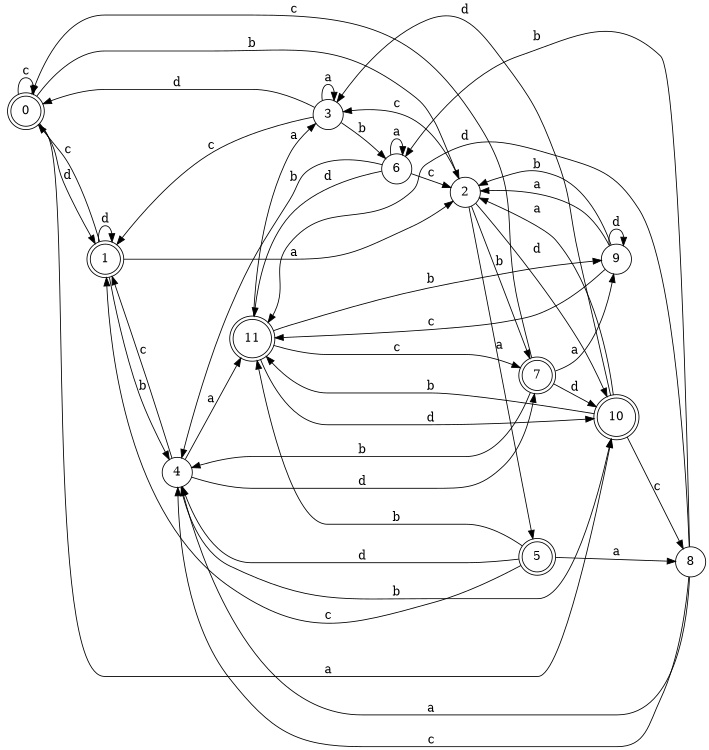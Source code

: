 digraph n10_2 {
__start0 [label="" shape="none"];

rankdir=LR;
size="8,5";

s0 [style="rounded,filled", color="black", fillcolor="white" shape="doublecircle", label="0"];
s1 [style="rounded,filled", color="black", fillcolor="white" shape="doublecircle", label="1"];
s2 [style="filled", color="black", fillcolor="white" shape="circle", label="2"];
s3 [style="filled", color="black", fillcolor="white" shape="circle", label="3"];
s4 [style="filled", color="black", fillcolor="white" shape="circle", label="4"];
s5 [style="rounded,filled", color="black", fillcolor="white" shape="doublecircle", label="5"];
s6 [style="filled", color="black", fillcolor="white" shape="circle", label="6"];
s7 [style="rounded,filled", color="black", fillcolor="white" shape="doublecircle", label="7"];
s8 [style="filled", color="black", fillcolor="white" shape="circle", label="8"];
s9 [style="filled", color="black", fillcolor="white" shape="circle", label="9"];
s10 [style="rounded,filled", color="black", fillcolor="white" shape="doublecircle", label="10"];
s11 [style="rounded,filled", color="black", fillcolor="white" shape="doublecircle", label="11"];
s0 -> s10 [label="a"];
s0 -> s2 [label="b"];
s0 -> s0 [label="c"];
s0 -> s1 [label="d"];
s1 -> s2 [label="a"];
s1 -> s4 [label="b"];
s1 -> s0 [label="c"];
s1 -> s1 [label="d"];
s2 -> s5 [label="a"];
s2 -> s7 [label="b"];
s2 -> s3 [label="c"];
s2 -> s10 [label="d"];
s3 -> s3 [label="a"];
s3 -> s6 [label="b"];
s3 -> s1 [label="c"];
s3 -> s0 [label="d"];
s4 -> s11 [label="a"];
s4 -> s10 [label="b"];
s4 -> s1 [label="c"];
s4 -> s7 [label="d"];
s5 -> s8 [label="a"];
s5 -> s11 [label="b"];
s5 -> s1 [label="c"];
s5 -> s4 [label="d"];
s6 -> s6 [label="a"];
s6 -> s4 [label="b"];
s6 -> s2 [label="c"];
s6 -> s11 [label="d"];
s7 -> s9 [label="a"];
s7 -> s4 [label="b"];
s7 -> s0 [label="c"];
s7 -> s10 [label="d"];
s8 -> s4 [label="a"];
s8 -> s6 [label="b"];
s8 -> s4 [label="c"];
s8 -> s11 [label="d"];
s9 -> s2 [label="a"];
s9 -> s2 [label="b"];
s9 -> s11 [label="c"];
s9 -> s9 [label="d"];
s10 -> s2 [label="a"];
s10 -> s11 [label="b"];
s10 -> s8 [label="c"];
s10 -> s3 [label="d"];
s11 -> s3 [label="a"];
s11 -> s9 [label="b"];
s11 -> s7 [label="c"];
s11 -> s10 [label="d"];

}